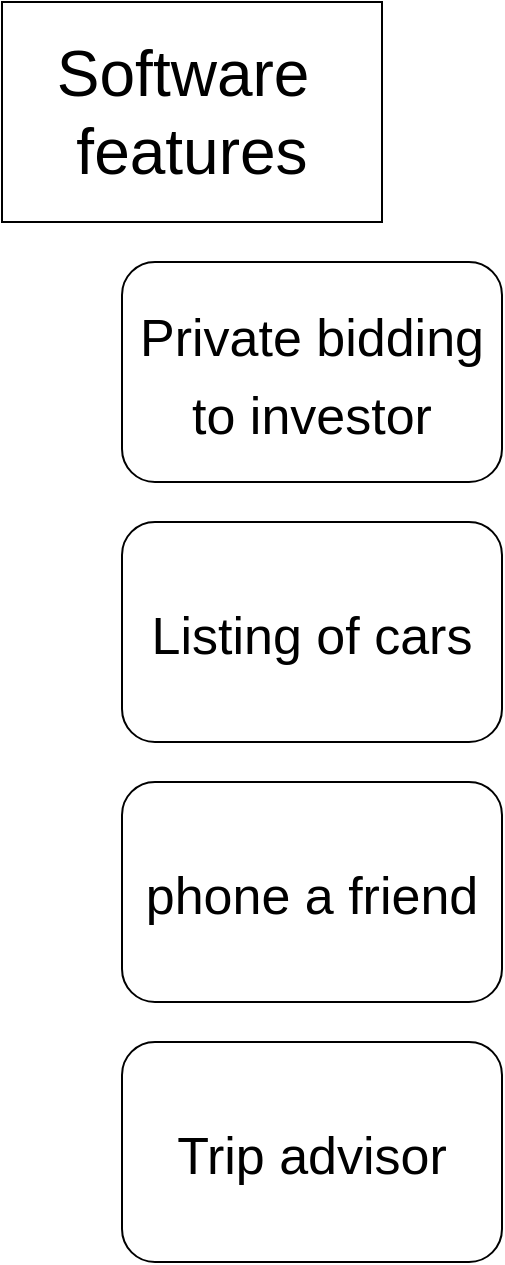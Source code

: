 <mxfile version="16.1.0" type="github">
  <diagram id="ex9WEiwyAv-wx1R0gR59" name="Page-1">
    <mxGraphModel dx="1040" dy="773" grid="1" gridSize="10" guides="1" tooltips="1" connect="1" arrows="1" fold="1" page="1" pageScale="1" pageWidth="827" pageHeight="1169" math="0" shadow="0">
      <root>
        <mxCell id="0" />
        <mxCell id="1" parent="0" />
        <mxCell id="giDuoqkWzdH7BKuw716A-1" value="&lt;span style=&quot;font-size: 32px&quot;&gt;Software&amp;nbsp;&lt;br&gt;features&lt;br&gt;&lt;/span&gt;" style="rounded=0;whiteSpace=wrap;html=1;" vertex="1" parent="1">
          <mxGeometry x="150" y="130" width="190" height="110" as="geometry" />
        </mxCell>
        <mxCell id="giDuoqkWzdH7BKuw716A-2" value="&lt;span style=&quot;font-size: 26px&quot;&gt;Private bidding to investor&lt;/span&gt;" style="rounded=1;whiteSpace=wrap;html=1;fontSize=32;" vertex="1" parent="1">
          <mxGeometry x="210" y="260" width="190" height="110" as="geometry" />
        </mxCell>
        <mxCell id="giDuoqkWzdH7BKuw716A-3" value="&lt;span style=&quot;font-size: 26px&quot;&gt;Listing of cars&lt;/span&gt;" style="rounded=1;whiteSpace=wrap;html=1;fontSize=32;" vertex="1" parent="1">
          <mxGeometry x="210" y="390" width="190" height="110" as="geometry" />
        </mxCell>
        <mxCell id="giDuoqkWzdH7BKuw716A-4" value="&lt;span style=&quot;font-size: 26px&quot;&gt;phone a friend&lt;/span&gt;" style="rounded=1;whiteSpace=wrap;html=1;fontSize=32;" vertex="1" parent="1">
          <mxGeometry x="210" y="520" width="190" height="110" as="geometry" />
        </mxCell>
        <mxCell id="giDuoqkWzdH7BKuw716A-5" value="&lt;span style=&quot;font-size: 26px&quot;&gt;Trip advisor&lt;/span&gt;" style="rounded=1;whiteSpace=wrap;html=1;fontSize=32;" vertex="1" parent="1">
          <mxGeometry x="210" y="650" width="190" height="110" as="geometry" />
        </mxCell>
      </root>
    </mxGraphModel>
  </diagram>
</mxfile>
